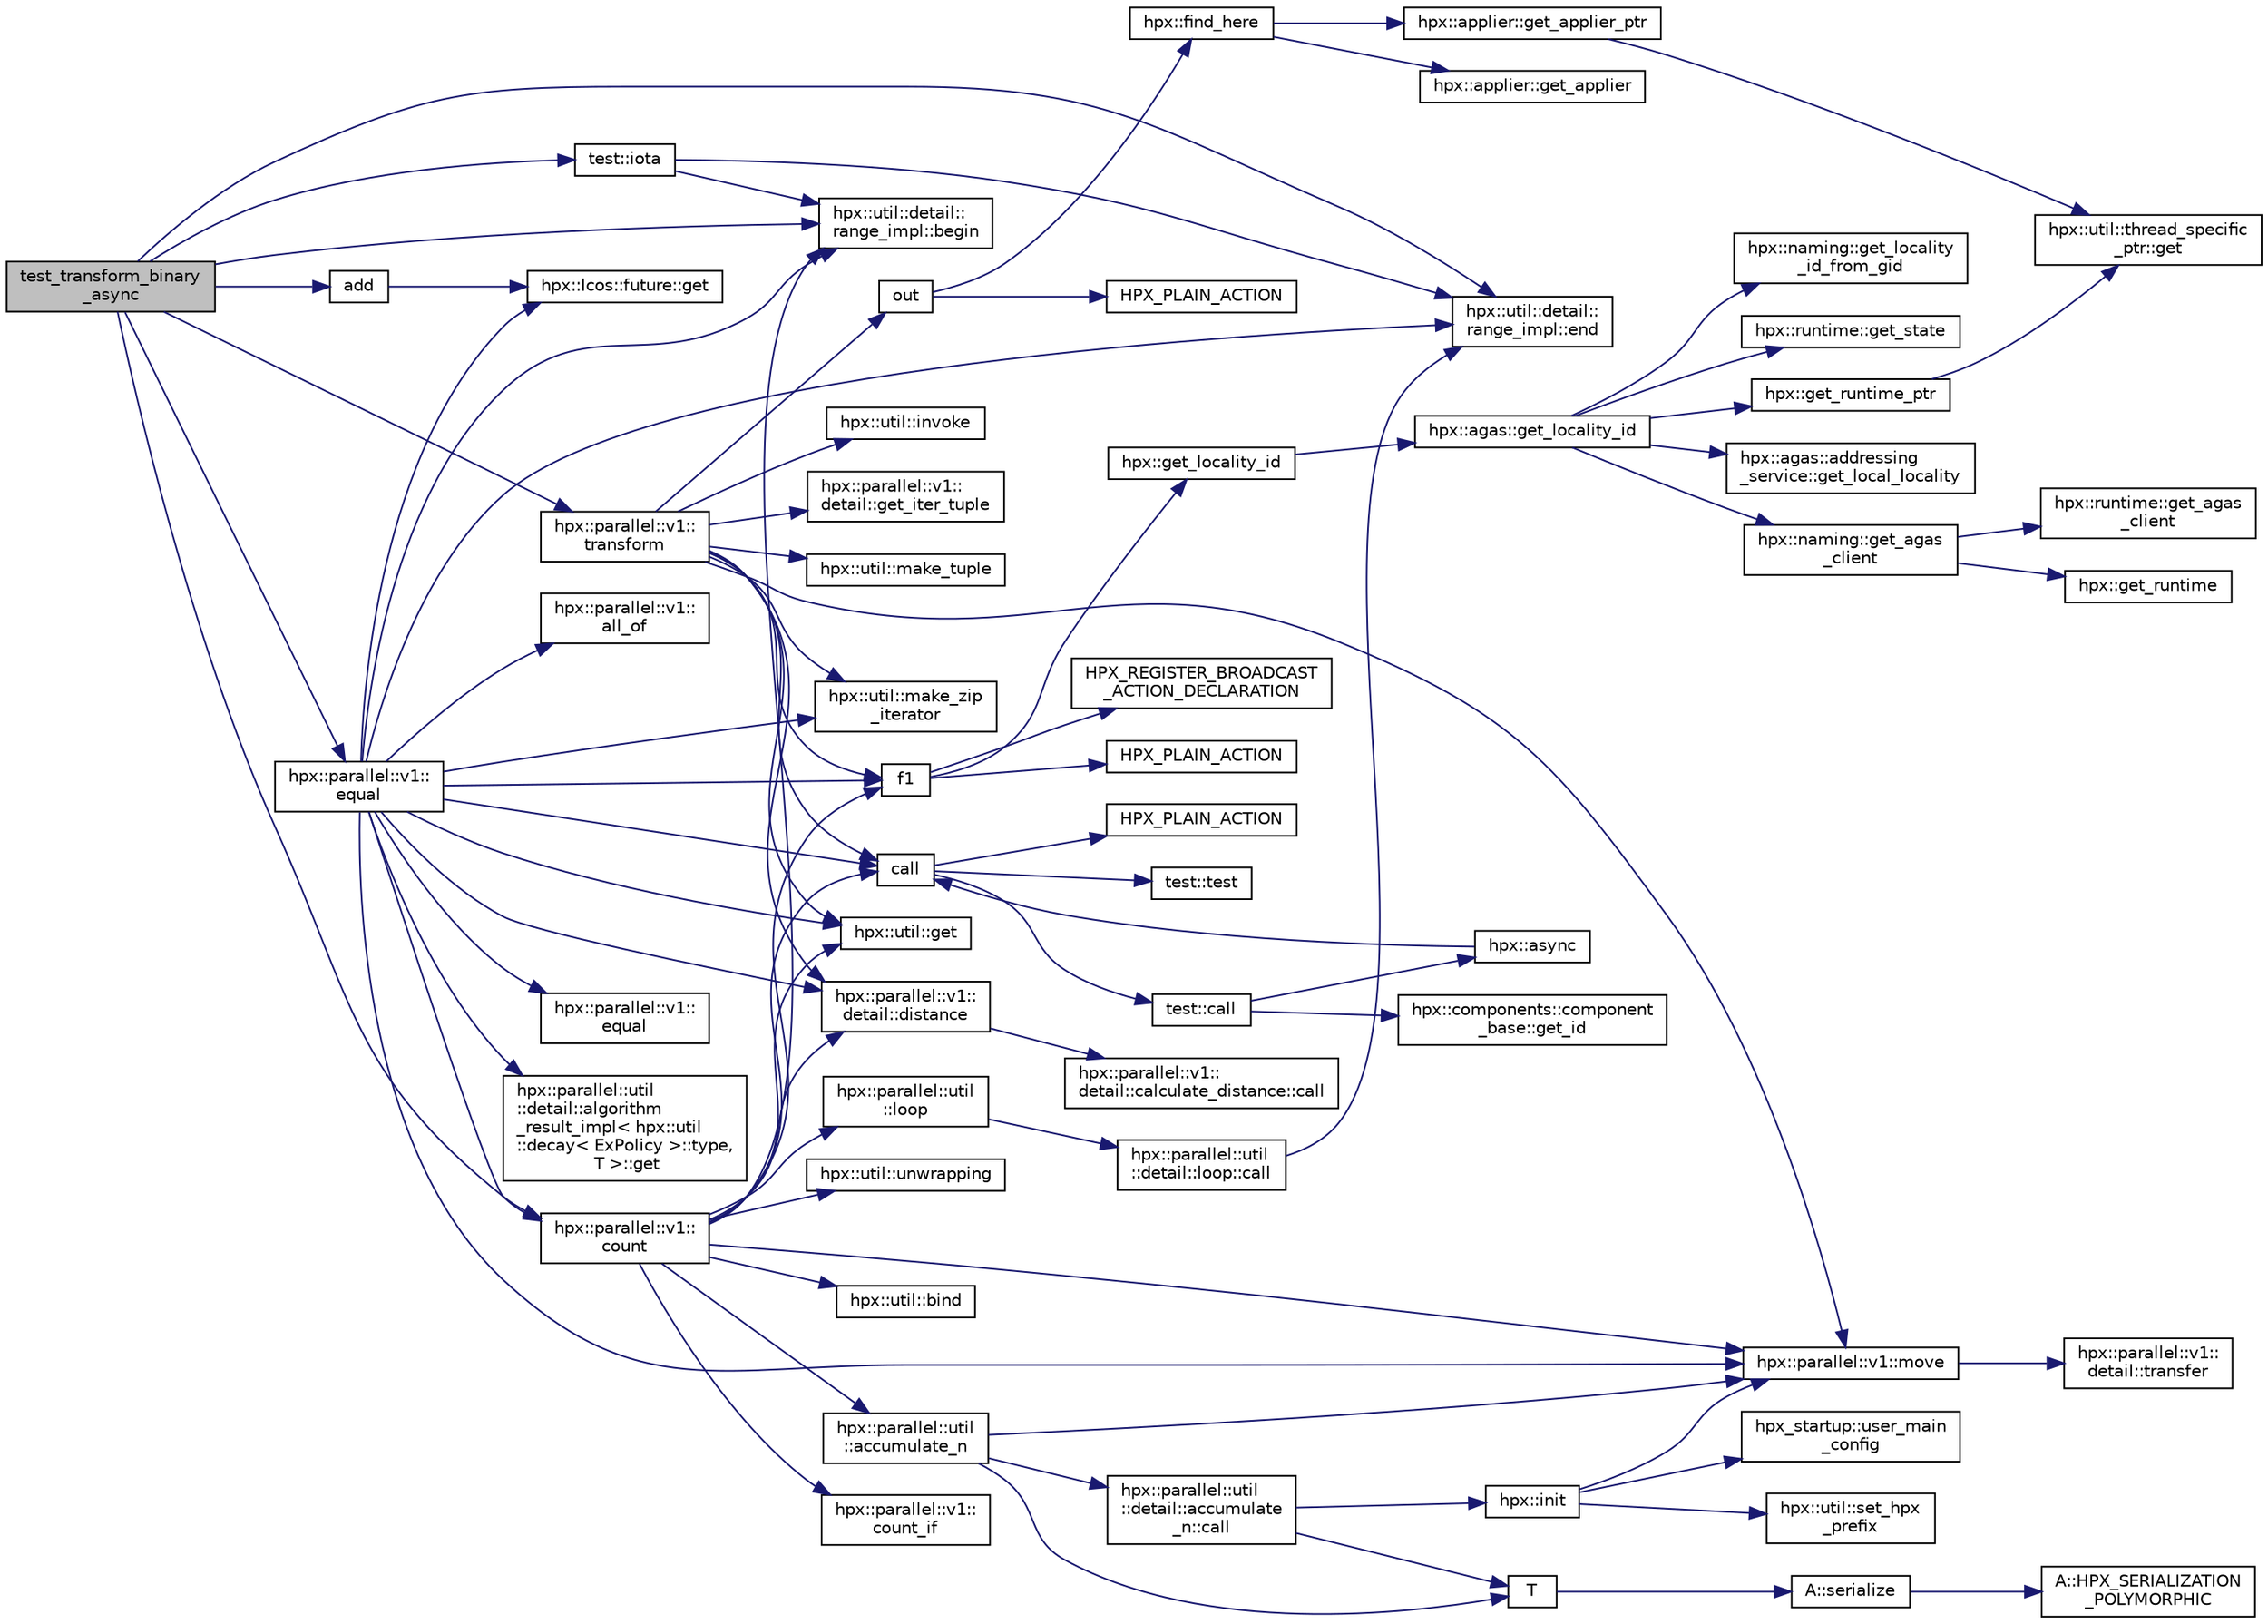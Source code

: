 digraph "test_transform_binary_async"
{
  edge [fontname="Helvetica",fontsize="10",labelfontname="Helvetica",labelfontsize="10"];
  node [fontname="Helvetica",fontsize="10",shape=record];
  rankdir="LR";
  Node59 [label="test_transform_binary\l_async",height=0.2,width=0.4,color="black", fillcolor="grey75", style="filled", fontcolor="black"];
  Node59 -> Node60 [color="midnightblue",fontsize="10",style="solid",fontname="Helvetica"];
  Node60 [label="test::iota",height=0.2,width=0.4,color="black", fillcolor="white", style="filled",URL="$df/d04/namespacetest.html#abdbbc37e6fb67287495e853a554c493a"];
  Node60 -> Node61 [color="midnightblue",fontsize="10",style="solid",fontname="Helvetica"];
  Node61 [label="hpx::util::detail::\lrange_impl::begin",height=0.2,width=0.4,color="black", fillcolor="white", style="filled",URL="$d4/d4a/namespacehpx_1_1util_1_1detail_1_1range__impl.html#a31e165df2b865cdd961f35ce938db41a"];
  Node60 -> Node62 [color="midnightblue",fontsize="10",style="solid",fontname="Helvetica"];
  Node62 [label="hpx::util::detail::\lrange_impl::end",height=0.2,width=0.4,color="black", fillcolor="white", style="filled",URL="$d4/d4a/namespacehpx_1_1util_1_1detail_1_1range__impl.html#afb2ea48b0902f52ee4d8b764807b4316"];
  Node59 -> Node61 [color="midnightblue",fontsize="10",style="solid",fontname="Helvetica"];
  Node59 -> Node62 [color="midnightblue",fontsize="10",style="solid",fontname="Helvetica"];
  Node59 -> Node63 [color="midnightblue",fontsize="10",style="solid",fontname="Helvetica"];
  Node63 [label="hpx::parallel::v1::\ltransform",height=0.2,width=0.4,color="black", fillcolor="white", style="filled",URL="$db/db9/namespacehpx_1_1parallel_1_1v1.html#a32d45550d15f1c22055bc56a431c69f4"];
  Node63 -> Node64 [color="midnightblue",fontsize="10",style="solid",fontname="Helvetica"];
  Node64 [label="hpx::util::invoke",height=0.2,width=0.4,color="black", fillcolor="white", style="filled",URL="$df/dad/namespacehpx_1_1util.html#a9ed3f52b36e725e476dbf5099134ed3d"];
  Node63 -> Node65 [color="midnightblue",fontsize="10",style="solid",fontname="Helvetica"];
  Node65 [label="hpx::parallel::v1::move",height=0.2,width=0.4,color="black", fillcolor="white", style="filled",URL="$db/db9/namespacehpx_1_1parallel_1_1v1.html#aa7c4ede081ce786c9d1eb1adff495cfc"];
  Node65 -> Node66 [color="midnightblue",fontsize="10",style="solid",fontname="Helvetica"];
  Node66 [label="hpx::parallel::v1::\ldetail::transfer",height=0.2,width=0.4,color="black", fillcolor="white", style="filled",URL="$d2/ddd/namespacehpx_1_1parallel_1_1v1_1_1detail.html#ab1b56a05e1885ca7cc7ffa1804dd2f3c"];
  Node63 -> Node67 [color="midnightblue",fontsize="10",style="solid",fontname="Helvetica"];
  Node67 [label="f1",height=0.2,width=0.4,color="black", fillcolor="white", style="filled",URL="$d8/d8b/broadcast_8cpp.html#a1751fbd41f2529b84514a9dbd767959a"];
  Node67 -> Node68 [color="midnightblue",fontsize="10",style="solid",fontname="Helvetica"];
  Node68 [label="hpx::get_locality_id",height=0.2,width=0.4,color="black", fillcolor="white", style="filled",URL="$d8/d83/namespacehpx.html#a158d7c54a657bb364c1704033010697b",tooltip="Return the number of the locality this function is being called from. "];
  Node68 -> Node69 [color="midnightblue",fontsize="10",style="solid",fontname="Helvetica"];
  Node69 [label="hpx::agas::get_locality_id",height=0.2,width=0.4,color="black", fillcolor="white", style="filled",URL="$dc/d54/namespacehpx_1_1agas.html#a491cc2ddecdf0f1a9129900caa6a4d3e"];
  Node69 -> Node70 [color="midnightblue",fontsize="10",style="solid",fontname="Helvetica"];
  Node70 [label="hpx::get_runtime_ptr",height=0.2,width=0.4,color="black", fillcolor="white", style="filled",URL="$d8/d83/namespacehpx.html#af29daf2bb3e01b4d6495a1742b6cce64"];
  Node70 -> Node71 [color="midnightblue",fontsize="10",style="solid",fontname="Helvetica"];
  Node71 [label="hpx::util::thread_specific\l_ptr::get",height=0.2,width=0.4,color="black", fillcolor="white", style="filled",URL="$d4/d4c/structhpx_1_1util_1_1thread__specific__ptr.html#a3b27d8520710478aa41d1f74206bdba9"];
  Node69 -> Node72 [color="midnightblue",fontsize="10",style="solid",fontname="Helvetica"];
  Node72 [label="hpx::runtime::get_state",height=0.2,width=0.4,color="black", fillcolor="white", style="filled",URL="$d0/d7b/classhpx_1_1runtime.html#ab405f80e060dac95d624520f38b0524c"];
  Node69 -> Node73 [color="midnightblue",fontsize="10",style="solid",fontname="Helvetica"];
  Node73 [label="hpx::naming::get_agas\l_client",height=0.2,width=0.4,color="black", fillcolor="white", style="filled",URL="$d4/dc9/namespacehpx_1_1naming.html#a0408fffd5d34b620712a801b0ae3b032"];
  Node73 -> Node74 [color="midnightblue",fontsize="10",style="solid",fontname="Helvetica"];
  Node74 [label="hpx::get_runtime",height=0.2,width=0.4,color="black", fillcolor="white", style="filled",URL="$d8/d83/namespacehpx.html#aef902cc6c7dd3b9fbadf34d1e850a070"];
  Node73 -> Node75 [color="midnightblue",fontsize="10",style="solid",fontname="Helvetica"];
  Node75 [label="hpx::runtime::get_agas\l_client",height=0.2,width=0.4,color="black", fillcolor="white", style="filled",URL="$d0/d7b/classhpx_1_1runtime.html#aeb5dddd30d6b9861669af8ad44d1a96a"];
  Node69 -> Node76 [color="midnightblue",fontsize="10",style="solid",fontname="Helvetica"];
  Node76 [label="hpx::agas::addressing\l_service::get_local_locality",height=0.2,width=0.4,color="black", fillcolor="white", style="filled",URL="$db/d58/structhpx_1_1agas_1_1addressing__service.html#ab52c19a37c2a7a006c6c15f90ad0539c"];
  Node69 -> Node77 [color="midnightblue",fontsize="10",style="solid",fontname="Helvetica"];
  Node77 [label="hpx::naming::get_locality\l_id_from_gid",height=0.2,width=0.4,color="black", fillcolor="white", style="filled",URL="$d4/dc9/namespacehpx_1_1naming.html#a7fd43037784560bd04fda9b49e33529f"];
  Node67 -> Node78 [color="midnightblue",fontsize="10",style="solid",fontname="Helvetica"];
  Node78 [label="HPX_PLAIN_ACTION",height=0.2,width=0.4,color="black", fillcolor="white", style="filled",URL="$d8/d8b/broadcast_8cpp.html#a19685a0394ce6a99351f7a679f6eeefc"];
  Node67 -> Node79 [color="midnightblue",fontsize="10",style="solid",fontname="Helvetica"];
  Node79 [label="HPX_REGISTER_BROADCAST\l_ACTION_DECLARATION",height=0.2,width=0.4,color="black", fillcolor="white", style="filled",URL="$d7/d38/addressing__service_8cpp.html#a573d764d9cb34eec46a4bdffcf07875f"];
  Node63 -> Node80 [color="midnightblue",fontsize="10",style="solid",fontname="Helvetica"];
  Node80 [label="hpx::parallel::v1::\ldetail::get_iter_tuple",height=0.2,width=0.4,color="black", fillcolor="white", style="filled",URL="$d2/ddd/namespacehpx_1_1parallel_1_1v1_1_1detail.html#ac54525f2c9a7b2f5801b843bca7db383"];
  Node63 -> Node81 [color="midnightblue",fontsize="10",style="solid",fontname="Helvetica"];
  Node81 [label="hpx::util::make_zip\l_iterator",height=0.2,width=0.4,color="black", fillcolor="white", style="filled",URL="$df/dad/namespacehpx_1_1util.html#a2f68369b316e5699be2c81c04e3ee209"];
  Node63 -> Node82 [color="midnightblue",fontsize="10",style="solid",fontname="Helvetica"];
  Node82 [label="hpx::parallel::v1::\ldetail::distance",height=0.2,width=0.4,color="black", fillcolor="white", style="filled",URL="$d2/ddd/namespacehpx_1_1parallel_1_1v1_1_1detail.html#a6bea3c6a5f470cad11f27ee6bab4a33f"];
  Node82 -> Node83 [color="midnightblue",fontsize="10",style="solid",fontname="Helvetica"];
  Node83 [label="hpx::parallel::v1::\ldetail::calculate_distance::call",height=0.2,width=0.4,color="black", fillcolor="white", style="filled",URL="$db/dfa/structhpx_1_1parallel_1_1v1_1_1detail_1_1calculate__distance.html#a950a6627830a7d019ac0e734b0a447bf"];
  Node63 -> Node84 [color="midnightblue",fontsize="10",style="solid",fontname="Helvetica"];
  Node84 [label="hpx::util::get",height=0.2,width=0.4,color="black", fillcolor="white", style="filled",URL="$df/dad/namespacehpx_1_1util.html#a5cbd3c41f03f4d4acaedaa4777e3cc02"];
  Node63 -> Node85 [color="midnightblue",fontsize="10",style="solid",fontname="Helvetica"];
  Node85 [label="hpx::util::make_tuple",height=0.2,width=0.4,color="black", fillcolor="white", style="filled",URL="$df/dad/namespacehpx_1_1util.html#a06fa74211a987d208e013f400a9f5328"];
  Node63 -> Node86 [color="midnightblue",fontsize="10",style="solid",fontname="Helvetica"];
  Node86 [label="out",height=0.2,width=0.4,color="black", fillcolor="white", style="filled",URL="$d5/d69/wait__all__hang__1946_8cpp.html#ae95890c5079ed07d292e9e2c1b187e97"];
  Node86 -> Node87 [color="midnightblue",fontsize="10",style="solid",fontname="Helvetica"];
  Node87 [label="hpx::find_here",height=0.2,width=0.4,color="black", fillcolor="white", style="filled",URL="$d8/d83/namespacehpx.html#af07c1b6e26bcdfb1138643a1a2133cf4",tooltip="Return the global id representing this locality. "];
  Node87 -> Node88 [color="midnightblue",fontsize="10",style="solid",fontname="Helvetica"];
  Node88 [label="hpx::applier::get_applier_ptr",height=0.2,width=0.4,color="black", fillcolor="white", style="filled",URL="$d8/dcb/namespacehpx_1_1applier.html#a617483cf2b77ad3a0aa428ade7b35299"];
  Node88 -> Node71 [color="midnightblue",fontsize="10",style="solid",fontname="Helvetica"];
  Node87 -> Node89 [color="midnightblue",fontsize="10",style="solid",fontname="Helvetica"];
  Node89 [label="hpx::applier::get_applier",height=0.2,width=0.4,color="black", fillcolor="white", style="filled",URL="$d8/dcb/namespacehpx_1_1applier.html#aba1147ab54a476403b37f20a39b1e239"];
  Node86 -> Node90 [color="midnightblue",fontsize="10",style="solid",fontname="Helvetica"];
  Node90 [label="HPX_PLAIN_ACTION",height=0.2,width=0.4,color="black", fillcolor="white", style="filled",URL="$d5/d69/wait__all__hang__1946_8cpp.html#ac9bd456810a9b90073efb27cea0b1cc0"];
  Node63 -> Node91 [color="midnightblue",fontsize="10",style="solid",fontname="Helvetica"];
  Node91 [label="call",height=0.2,width=0.4,color="black", fillcolor="white", style="filled",URL="$d2/d67/promise__1620_8cpp.html#a58357f0b82bc761e1d0b9091ed563a70"];
  Node91 -> Node92 [color="midnightblue",fontsize="10",style="solid",fontname="Helvetica"];
  Node92 [label="test::test",height=0.2,width=0.4,color="black", fillcolor="white", style="filled",URL="$d8/d89/structtest.html#ab42d5ece712d716b04cb3f686f297a26"];
  Node91 -> Node93 [color="midnightblue",fontsize="10",style="solid",fontname="Helvetica"];
  Node93 [label="HPX_PLAIN_ACTION",height=0.2,width=0.4,color="black", fillcolor="white", style="filled",URL="$d2/d67/promise__1620_8cpp.html#ab96aab827a4b1fcaf66cfe0ba83fef23"];
  Node91 -> Node94 [color="midnightblue",fontsize="10",style="solid",fontname="Helvetica"];
  Node94 [label="test::call",height=0.2,width=0.4,color="black", fillcolor="white", style="filled",URL="$d8/d89/structtest.html#aeb29e7ed6518b9426ccf1344c52620ae"];
  Node94 -> Node95 [color="midnightblue",fontsize="10",style="solid",fontname="Helvetica"];
  Node95 [label="hpx::async",height=0.2,width=0.4,color="black", fillcolor="white", style="filled",URL="$d8/d83/namespacehpx.html#acb7d8e37b73b823956ce144f9a57eaa4"];
  Node95 -> Node91 [color="midnightblue",fontsize="10",style="solid",fontname="Helvetica"];
  Node94 -> Node96 [color="midnightblue",fontsize="10",style="solid",fontname="Helvetica"];
  Node96 [label="hpx::components::component\l_base::get_id",height=0.2,width=0.4,color="black", fillcolor="white", style="filled",URL="$d2/de6/classhpx_1_1components_1_1component__base.html#a4c8fd93514039bdf01c48d66d82b19cd"];
  Node59 -> Node97 [color="midnightblue",fontsize="10",style="solid",fontname="Helvetica"];
  Node97 [label="add",height=0.2,width=0.4,color="black", fillcolor="white", style="filled",URL="$d6/de3/fibonacci__futures_8cpp.html#a08fdb738a93e99b96291f1abec478b12"];
  Node97 -> Node98 [color="midnightblue",fontsize="10",style="solid",fontname="Helvetica"];
  Node98 [label="hpx::lcos::future::get",height=0.2,width=0.4,color="black", fillcolor="white", style="filled",URL="$d0/d33/classhpx_1_1lcos_1_1future.html#a8c28269486d5620ac48af349f17bb41c"];
  Node59 -> Node99 [color="midnightblue",fontsize="10",style="solid",fontname="Helvetica"];
  Node99 [label="hpx::parallel::v1::\lcount",height=0.2,width=0.4,color="black", fillcolor="white", style="filled",URL="$db/db9/namespacehpx_1_1parallel_1_1v1.html#a19d058114a2bd44801aab4176b188e23"];
  Node99 -> Node100 [color="midnightblue",fontsize="10",style="solid",fontname="Helvetica"];
  Node100 [label="hpx::parallel::v1::\lcount_if",height=0.2,width=0.4,color="black", fillcolor="white", style="filled",URL="$db/db9/namespacehpx_1_1parallel_1_1v1.html#ad836ff017ec208c2d6388a9b47b05ce0"];
  Node99 -> Node67 [color="midnightblue",fontsize="10",style="solid",fontname="Helvetica"];
  Node99 -> Node101 [color="midnightblue",fontsize="10",style="solid",fontname="Helvetica"];
  Node101 [label="hpx::parallel::util\l::loop",height=0.2,width=0.4,color="black", fillcolor="white", style="filled",URL="$df/dc6/namespacehpx_1_1parallel_1_1util.html#a3f434e00f42929aac85debb8c5782213"];
  Node101 -> Node102 [color="midnightblue",fontsize="10",style="solid",fontname="Helvetica"];
  Node102 [label="hpx::parallel::util\l::detail::loop::call",height=0.2,width=0.4,color="black", fillcolor="white", style="filled",URL="$da/d06/structhpx_1_1parallel_1_1util_1_1detail_1_1loop.html#a5c5e8dbda782f09cdb7bc2509e3bf09e"];
  Node102 -> Node62 [color="midnightblue",fontsize="10",style="solid",fontname="Helvetica"];
  Node99 -> Node103 [color="midnightblue",fontsize="10",style="solid",fontname="Helvetica"];
  Node103 [label="hpx::util::bind",height=0.2,width=0.4,color="black", fillcolor="white", style="filled",URL="$df/dad/namespacehpx_1_1util.html#ad844caedf82a0173d6909d910c3e48c6"];
  Node99 -> Node65 [color="midnightblue",fontsize="10",style="solid",fontname="Helvetica"];
  Node99 -> Node84 [color="midnightblue",fontsize="10",style="solid",fontname="Helvetica"];
  Node99 -> Node91 [color="midnightblue",fontsize="10",style="solid",fontname="Helvetica"];
  Node99 -> Node82 [color="midnightblue",fontsize="10",style="solid",fontname="Helvetica"];
  Node99 -> Node104 [color="midnightblue",fontsize="10",style="solid",fontname="Helvetica"];
  Node104 [label="hpx::util::unwrapping",height=0.2,width=0.4,color="black", fillcolor="white", style="filled",URL="$df/dad/namespacehpx_1_1util.html#a7529d9ac687684c33403cdd1f9cef8e4"];
  Node99 -> Node105 [color="midnightblue",fontsize="10",style="solid",fontname="Helvetica"];
  Node105 [label="hpx::parallel::util\l::accumulate_n",height=0.2,width=0.4,color="black", fillcolor="white", style="filled",URL="$df/dc6/namespacehpx_1_1parallel_1_1util.html#af19f9a2722f97c2247ea5d0dbb5e2d25"];
  Node105 -> Node106 [color="midnightblue",fontsize="10",style="solid",fontname="Helvetica"];
  Node106 [label="hpx::parallel::util\l::detail::accumulate\l_n::call",height=0.2,width=0.4,color="black", fillcolor="white", style="filled",URL="$d8/d3b/structhpx_1_1parallel_1_1util_1_1detail_1_1accumulate__n.html#a765aceb8ab313fc92f7c4aaf70ccca8f"];
  Node106 -> Node107 [color="midnightblue",fontsize="10",style="solid",fontname="Helvetica"];
  Node107 [label="hpx::init",height=0.2,width=0.4,color="black", fillcolor="white", style="filled",URL="$d8/d83/namespacehpx.html#a3c694ea960b47c56b33351ba16e3d76b",tooltip="Main entry point for launching the HPX runtime system. "];
  Node107 -> Node108 [color="midnightblue",fontsize="10",style="solid",fontname="Helvetica"];
  Node108 [label="hpx::util::set_hpx\l_prefix",height=0.2,width=0.4,color="black", fillcolor="white", style="filled",URL="$df/dad/namespacehpx_1_1util.html#ae40a23c1ba0a48d9304dcf717a95793e"];
  Node107 -> Node109 [color="midnightblue",fontsize="10",style="solid",fontname="Helvetica"];
  Node109 [label="hpx_startup::user_main\l_config",height=0.2,width=0.4,color="black", fillcolor="white", style="filled",URL="$d3/dd2/namespacehpx__startup.html#aaac571d88bd3912a4225a23eb3261637"];
  Node107 -> Node65 [color="midnightblue",fontsize="10",style="solid",fontname="Helvetica"];
  Node106 -> Node110 [color="midnightblue",fontsize="10",style="solid",fontname="Helvetica"];
  Node110 [label="T",height=0.2,width=0.4,color="black", fillcolor="white", style="filled",URL="$db/d33/polymorphic__semiintrusive__template_8cpp.html#ad187658f9cb91c1312b39ae7e896f1ea"];
  Node110 -> Node111 [color="midnightblue",fontsize="10",style="solid",fontname="Helvetica"];
  Node111 [label="A::serialize",height=0.2,width=0.4,color="black", fillcolor="white", style="filled",URL="$d7/da0/struct_a.html#a5f5c287cf471e274ed9dda0da1592212"];
  Node111 -> Node112 [color="midnightblue",fontsize="10",style="solid",fontname="Helvetica"];
  Node112 [label="A::HPX_SERIALIZATION\l_POLYMORPHIC",height=0.2,width=0.4,color="black", fillcolor="white", style="filled",URL="$d7/da0/struct_a.html#ada978cc156cebbafddb1f3aa4c01918c"];
  Node105 -> Node65 [color="midnightblue",fontsize="10",style="solid",fontname="Helvetica"];
  Node105 -> Node110 [color="midnightblue",fontsize="10",style="solid",fontname="Helvetica"];
  Node99 -> Node61 [color="midnightblue",fontsize="10",style="solid",fontname="Helvetica"];
  Node59 -> Node113 [color="midnightblue",fontsize="10",style="solid",fontname="Helvetica"];
  Node113 [label="hpx::parallel::v1::\lequal",height=0.2,width=0.4,color="black", fillcolor="white", style="filled",URL="$db/db9/namespacehpx_1_1parallel_1_1v1.html#a0c7fdfade58cb9d4dda65892a877aa58"];
  Node113 -> Node114 [color="midnightblue",fontsize="10",style="solid",fontname="Helvetica"];
  Node114 [label="hpx::parallel::v1::\lequal",height=0.2,width=0.4,color="black", fillcolor="white", style="filled",URL="$db/db9/namespacehpx_1_1parallel_1_1v1.html#aae6a4bb3c2e497c3bf1425763047b39d"];
  Node113 -> Node115 [color="midnightblue",fontsize="10",style="solid",fontname="Helvetica"];
  Node115 [label="hpx::parallel::util\l::detail::algorithm\l_result_impl\< hpx::util\l::decay\< ExPolicy \>::type,\l T \>::get",height=0.2,width=0.4,color="black", fillcolor="white", style="filled",URL="$d2/d42/structhpx_1_1parallel_1_1util_1_1detail_1_1algorithm__result__impl.html#ab5b051e8ec74eff5e0e62fd63f5d377e"];
  Node113 -> Node99 [color="midnightblue",fontsize="10",style="solid",fontname="Helvetica"];
  Node113 -> Node82 [color="midnightblue",fontsize="10",style="solid",fontname="Helvetica"];
  Node113 -> Node67 [color="midnightblue",fontsize="10",style="solid",fontname="Helvetica"];
  Node113 -> Node84 [color="midnightblue",fontsize="10",style="solid",fontname="Helvetica"];
  Node113 -> Node91 [color="midnightblue",fontsize="10",style="solid",fontname="Helvetica"];
  Node113 -> Node81 [color="midnightblue",fontsize="10",style="solid",fontname="Helvetica"];
  Node113 -> Node65 [color="midnightblue",fontsize="10",style="solid",fontname="Helvetica"];
  Node113 -> Node116 [color="midnightblue",fontsize="10",style="solid",fontname="Helvetica"];
  Node116 [label="hpx::parallel::v1::\lall_of",height=0.2,width=0.4,color="black", fillcolor="white", style="filled",URL="$db/db9/namespacehpx_1_1parallel_1_1v1.html#ae249c03ff2e6e0003c2ac15c1ec13087"];
  Node113 -> Node61 [color="midnightblue",fontsize="10",style="solid",fontname="Helvetica"];
  Node113 -> Node62 [color="midnightblue",fontsize="10",style="solid",fontname="Helvetica"];
  Node113 -> Node98 [color="midnightblue",fontsize="10",style="solid",fontname="Helvetica"];
}
